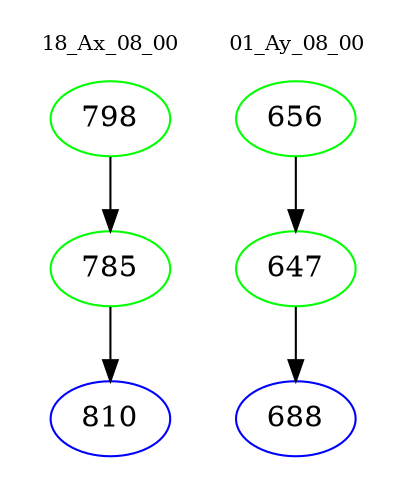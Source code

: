 digraph{
subgraph cluster_0 {
color = white
label = "18_Ax_08_00";
fontsize=10;
T0_798 [label="798", color="green"]
T0_798 -> T0_785 [color="black"]
T0_785 [label="785", color="green"]
T0_785 -> T0_810 [color="black"]
T0_810 [label="810", color="blue"]
}
subgraph cluster_1 {
color = white
label = "01_Ay_08_00";
fontsize=10;
T1_656 [label="656", color="green"]
T1_656 -> T1_647 [color="black"]
T1_647 [label="647", color="green"]
T1_647 -> T1_688 [color="black"]
T1_688 [label="688", color="blue"]
}
}
